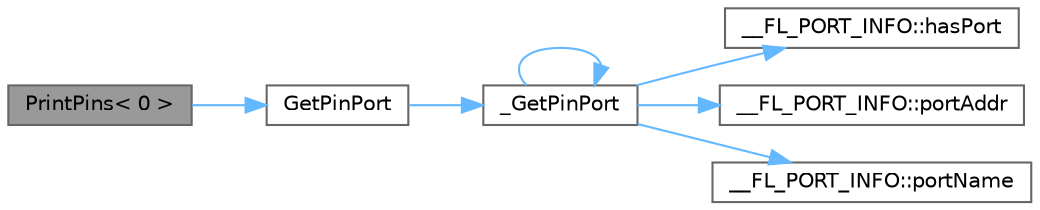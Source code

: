 digraph "PrintPins&lt; 0 &gt;"
{
 // LATEX_PDF_SIZE
  bgcolor="transparent";
  edge [fontname=Helvetica,fontsize=10,labelfontname=Helvetica,labelfontsize=10];
  node [fontname=Helvetica,fontsize=10,shape=box,height=0.2,width=0.4];
  rankdir="LR";
  Node1 [id="Node000001",label="PrintPins\< 0 \>",height=0.2,width=0.4,color="gray40", fillcolor="grey60", style="filled", fontcolor="black",tooltip=" "];
  Node1 -> Node2 [id="edge1_Node000001_Node000002",color="steelblue1",style="solid",tooltip=" "];
  Node2 [id="Node000002",label="GetPinPort",height=0.2,width=0.4,color="grey40", fillcolor="white", style="filled",URL="$db/d0b/_pintest_8ino_a7089184423e1bbf435e40abb052bbf46.html#a7089184423e1bbf435e40abb052bbf46",tooltip=" "];
  Node2 -> Node3 [id="edge2_Node000002_Node000003",color="steelblue1",style="solid",tooltip=" "];
  Node3 [id="Node000003",label="_GetPinPort",height=0.2,width=0.4,color="grey40", fillcolor="white", style="filled",URL="$db/d0b/_pintest_8ino_af71431f6db865cbdc9d31833de94da2b.html#af71431f6db865cbdc9d31833de94da2b",tooltip=" "];
  Node3 -> Node3 [id="edge3_Node000003_Node000003",color="steelblue1",style="solid",tooltip=" "];
  Node3 -> Node4 [id="edge4_Node000003_Node000004",color="steelblue1",style="solid",tooltip=" "];
  Node4 [id="Node000004",label="__FL_PORT_INFO::hasPort",height=0.2,width=0.4,color="grey40", fillcolor="white", style="filled",URL="$d4/de9/struct_____f_l___p_o_r_t___i_n_f_o_a407030c6570cb7463ac9a76355abae35.html#a407030c6570cb7463ac9a76355abae35",tooltip="Checks whether a port exists."];
  Node3 -> Node5 [id="edge5_Node000003_Node000005",color="steelblue1",style="solid",tooltip=" "];
  Node5 [id="Node000005",label="__FL_PORT_INFO::portAddr",height=0.2,width=0.4,color="grey40", fillcolor="white", style="filled",URL="$d4/de9/struct_____f_l___p_o_r_t___i_n_f_o_a3bab01aa4faddd77dcd6a567bcf50043.html#a3bab01aa4faddd77dcd6a567bcf50043",tooltip="Gets the raw address of the port."];
  Node3 -> Node6 [id="edge6_Node000003_Node000006",color="steelblue1",style="solid",tooltip=" "];
  Node6 [id="Node000006",label="__FL_PORT_INFO::portName",height=0.2,width=0.4,color="grey40", fillcolor="white", style="filled",URL="$d4/de9/struct_____f_l___p_o_r_t___i_n_f_o_ad7cedd4bff6b75c60ddf249dade8dd1c.html#ad7cedd4bff6b75c60ddf249dade8dd1c",tooltip="Gets the name of the port, as a C-string."];
}
